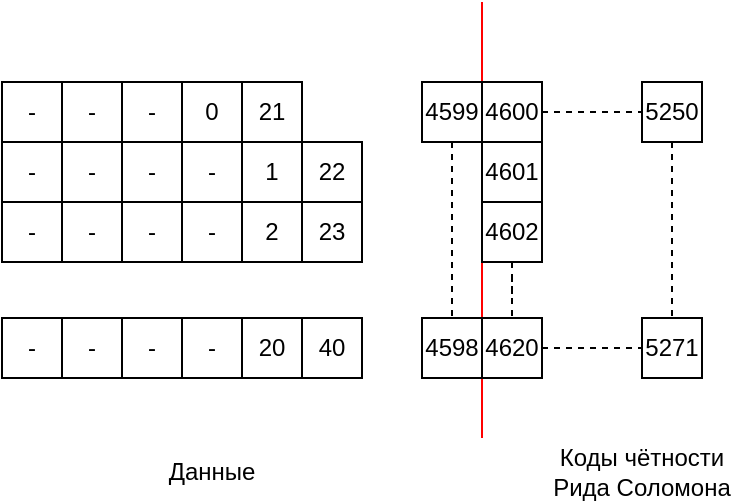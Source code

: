 <mxfile version="12.9.14" type="device"><diagram id="M-ucISGMPnnlG2OR0VSD" name="Page-1"><mxGraphModel dx="1187" dy="683" grid="1" gridSize="10" guides="1" tooltips="1" connect="1" arrows="1" fold="1" page="1" pageScale="1" pageWidth="850" pageHeight="1100" math="0" shadow="0"><root><mxCell id="0"/><mxCell id="1" parent="0"/><mxCell id="x2oLBeXwsM0hs7OHHM4E-9" value="0" style="rounded=0;whiteSpace=wrap;html=1;gradientColor=#ffffff;" parent="1" vertex="1"><mxGeometry x="470" y="60" width="30" height="30" as="geometry"/></mxCell><mxCell id="x2oLBeXwsM0hs7OHHM4E-10" value="1" style="rounded=0;whiteSpace=wrap;html=1;gradientColor=#ffffff;" parent="1" vertex="1"><mxGeometry x="500" y="90" width="30" height="30" as="geometry"/></mxCell><mxCell id="x2oLBeXwsM0hs7OHHM4E-11" value="2" style="rounded=0;whiteSpace=wrap;html=1;gradientColor=#ffffff;" parent="1" vertex="1"><mxGeometry x="500" y="120" width="30" height="30" as="geometry"/></mxCell><mxCell id="x2oLBeXwsM0hs7OHHM4E-12" value="20" style="rounded=0;whiteSpace=wrap;html=1;gradientColor=#ffffff;" parent="1" vertex="1"><mxGeometry x="500" y="178" width="30" height="30" as="geometry"/></mxCell><mxCell id="ylkb3MzLpBoBh7SEZ6hc-1" value="21" style="rounded=0;whiteSpace=wrap;html=1;gradientColor=#ffffff;" vertex="1" parent="1"><mxGeometry x="500" y="60" width="30" height="30" as="geometry"/></mxCell><mxCell id="ylkb3MzLpBoBh7SEZ6hc-2" value="22" style="rounded=0;whiteSpace=wrap;html=1;gradientColor=#ffffff;" vertex="1" parent="1"><mxGeometry x="530" y="90" width="30" height="30" as="geometry"/></mxCell><mxCell id="ylkb3MzLpBoBh7SEZ6hc-3" value="23" style="rounded=0;whiteSpace=wrap;html=1;gradientColor=#ffffff;" vertex="1" parent="1"><mxGeometry x="530" y="120" width="30" height="30" as="geometry"/></mxCell><mxCell id="ylkb3MzLpBoBh7SEZ6hc-4" value="40" style="rounded=0;whiteSpace=wrap;html=1;gradientColor=#ffffff;" vertex="1" parent="1"><mxGeometry x="530" y="178" width="30" height="30" as="geometry"/></mxCell><mxCell id="ylkb3MzLpBoBh7SEZ6hc-5" value="-" style="rounded=0;whiteSpace=wrap;html=1;gradientColor=#ffffff;" vertex="1" parent="1"><mxGeometry x="440" y="60" width="30" height="30" as="geometry"/></mxCell><mxCell id="ylkb3MzLpBoBh7SEZ6hc-8" value="-" style="rounded=0;whiteSpace=wrap;html=1;gradientColor=#ffffff;" vertex="1" parent="1"><mxGeometry x="410" y="60" width="30" height="30" as="geometry"/></mxCell><mxCell id="ylkb3MzLpBoBh7SEZ6hc-9" value="-" style="rounded=0;whiteSpace=wrap;html=1;gradientColor=#ffffff;" vertex="1" parent="1"><mxGeometry x="380" y="60" width="30" height="30" as="geometry"/></mxCell><mxCell id="ylkb3MzLpBoBh7SEZ6hc-10" value="-" style="rounded=0;whiteSpace=wrap;html=1;gradientColor=#ffffff;" vertex="1" parent="1"><mxGeometry x="470" y="90" width="30" height="30" as="geometry"/></mxCell><mxCell id="ylkb3MzLpBoBh7SEZ6hc-11" value="-" style="rounded=0;whiteSpace=wrap;html=1;gradientColor=#ffffff;" vertex="1" parent="1"><mxGeometry x="440" y="90" width="30" height="30" as="geometry"/></mxCell><mxCell id="ylkb3MzLpBoBh7SEZ6hc-12" value="-" style="rounded=0;whiteSpace=wrap;html=1;gradientColor=#ffffff;" vertex="1" parent="1"><mxGeometry x="410" y="90" width="30" height="30" as="geometry"/></mxCell><mxCell id="ylkb3MzLpBoBh7SEZ6hc-13" value="-" style="rounded=0;whiteSpace=wrap;html=1;gradientColor=#ffffff;" vertex="1" parent="1"><mxGeometry x="380" y="90" width="30" height="30" as="geometry"/></mxCell><mxCell id="ylkb3MzLpBoBh7SEZ6hc-14" value="-" style="rounded=0;whiteSpace=wrap;html=1;gradientColor=#ffffff;" vertex="1" parent="1"><mxGeometry x="470" y="120" width="30" height="30" as="geometry"/></mxCell><mxCell id="ylkb3MzLpBoBh7SEZ6hc-15" value="-" style="rounded=0;whiteSpace=wrap;html=1;gradientColor=#ffffff;" vertex="1" parent="1"><mxGeometry x="440" y="120" width="30" height="30" as="geometry"/></mxCell><mxCell id="ylkb3MzLpBoBh7SEZ6hc-16" value="-" style="rounded=0;whiteSpace=wrap;html=1;gradientColor=#ffffff;" vertex="1" parent="1"><mxGeometry x="410" y="120" width="30" height="30" as="geometry"/></mxCell><mxCell id="ylkb3MzLpBoBh7SEZ6hc-17" value="-" style="rounded=0;whiteSpace=wrap;html=1;gradientColor=#ffffff;" vertex="1" parent="1"><mxGeometry x="380" y="120" width="30" height="30" as="geometry"/></mxCell><mxCell id="ylkb3MzLpBoBh7SEZ6hc-18" value="-" style="rounded=0;whiteSpace=wrap;html=1;gradientColor=#ffffff;" vertex="1" parent="1"><mxGeometry x="470" y="178" width="30" height="30" as="geometry"/></mxCell><mxCell id="ylkb3MzLpBoBh7SEZ6hc-19" value="-" style="rounded=0;whiteSpace=wrap;html=1;gradientColor=#ffffff;" vertex="1" parent="1"><mxGeometry x="440" y="178" width="30" height="30" as="geometry"/></mxCell><mxCell id="ylkb3MzLpBoBh7SEZ6hc-20" value="-" style="rounded=0;whiteSpace=wrap;html=1;gradientColor=#ffffff;" vertex="1" parent="1"><mxGeometry x="410" y="178" width="30" height="30" as="geometry"/></mxCell><mxCell id="ylkb3MzLpBoBh7SEZ6hc-21" value="-" style="rounded=0;whiteSpace=wrap;html=1;gradientColor=#ffffff;" vertex="1" parent="1"><mxGeometry x="380" y="178" width="30" height="30" as="geometry"/></mxCell><mxCell id="ylkb3MzLpBoBh7SEZ6hc-25" style="edgeStyle=orthogonalEdgeStyle;rounded=0;orthogonalLoop=1;jettySize=auto;html=1;entryX=0.5;entryY=0;entryDx=0;entryDy=0;endArrow=none;endFill=0;dashed=1;" edge="1" parent="1" source="ylkb3MzLpBoBh7SEZ6hc-22" target="ylkb3MzLpBoBh7SEZ6hc-23"><mxGeometry relative="1" as="geometry"/></mxCell><mxCell id="ylkb3MzLpBoBh7SEZ6hc-22" value="4599" style="rounded=0;whiteSpace=wrap;html=1;gradientColor=#ffffff;" vertex="1" parent="1"><mxGeometry x="590" y="60" width="30" height="30" as="geometry"/></mxCell><mxCell id="ylkb3MzLpBoBh7SEZ6hc-23" value="4598" style="rounded=0;whiteSpace=wrap;html=1;gradientColor=#ffffff;" vertex="1" parent="1"><mxGeometry x="590" y="178" width="30" height="30" as="geometry"/></mxCell><mxCell id="ylkb3MzLpBoBh7SEZ6hc-26" value="" style="endArrow=none;html=1;strokeColor=#FF0000;" edge="1" parent="1"><mxGeometry width="50" height="50" relative="1" as="geometry"><mxPoint x="620" y="238" as="sourcePoint"/><mxPoint x="620" y="20" as="targetPoint"/></mxGeometry></mxCell><mxCell id="ylkb3MzLpBoBh7SEZ6hc-34" style="edgeStyle=orthogonalEdgeStyle;rounded=0;orthogonalLoop=1;jettySize=auto;html=1;entryX=0;entryY=0.5;entryDx=0;entryDy=0;dashed=1;endArrow=none;endFill=0;strokeColor=#000000;" edge="1" parent="1" source="ylkb3MzLpBoBh7SEZ6hc-27" target="ylkb3MzLpBoBh7SEZ6hc-32"><mxGeometry relative="1" as="geometry"/></mxCell><mxCell id="ylkb3MzLpBoBh7SEZ6hc-27" value="4600" style="rounded=0;whiteSpace=wrap;html=1;gradientColor=#ffffff;" vertex="1" parent="1"><mxGeometry x="620" y="60" width="30" height="30" as="geometry"/></mxCell><mxCell id="ylkb3MzLpBoBh7SEZ6hc-28" value="4601" style="rounded=0;whiteSpace=wrap;html=1;gradientColor=#ffffff;" vertex="1" parent="1"><mxGeometry x="620" y="90" width="30" height="30" as="geometry"/></mxCell><mxCell id="ylkb3MzLpBoBh7SEZ6hc-31" style="edgeStyle=orthogonalEdgeStyle;rounded=0;orthogonalLoop=1;jettySize=auto;html=1;entryX=0;entryY=0.5;entryDx=0;entryDy=0;endArrow=none;endFill=0;strokeColor=#000000;dashed=1;" edge="1" parent="1" source="ylkb3MzLpBoBh7SEZ6hc-29" target="ylkb3MzLpBoBh7SEZ6hc-30"><mxGeometry relative="1" as="geometry"/></mxCell><mxCell id="ylkb3MzLpBoBh7SEZ6hc-29" value="4620" style="rounded=0;whiteSpace=wrap;html=1;gradientColor=#ffffff;" vertex="1" parent="1"><mxGeometry x="620" y="178" width="30" height="30" as="geometry"/></mxCell><mxCell id="ylkb3MzLpBoBh7SEZ6hc-30" value="5271" style="rounded=0;whiteSpace=wrap;html=1;gradientColor=#ffffff;" vertex="1" parent="1"><mxGeometry x="700" y="178" width="30" height="30" as="geometry"/></mxCell><mxCell id="ylkb3MzLpBoBh7SEZ6hc-33" style="edgeStyle=orthogonalEdgeStyle;rounded=0;orthogonalLoop=1;jettySize=auto;html=1;entryX=0.5;entryY=0;entryDx=0;entryDy=0;dashed=1;endArrow=none;endFill=0;strokeColor=#000000;" edge="1" parent="1" source="ylkb3MzLpBoBh7SEZ6hc-32" target="ylkb3MzLpBoBh7SEZ6hc-30"><mxGeometry relative="1" as="geometry"/></mxCell><mxCell id="ylkb3MzLpBoBh7SEZ6hc-32" value="5250" style="rounded=0;whiteSpace=wrap;html=1;gradientColor=#ffffff;" vertex="1" parent="1"><mxGeometry x="700" y="60" width="30" height="30" as="geometry"/></mxCell><mxCell id="ylkb3MzLpBoBh7SEZ6hc-37" style="edgeStyle=orthogonalEdgeStyle;rounded=0;orthogonalLoop=1;jettySize=auto;html=1;entryX=0.5;entryY=0;entryDx=0;entryDy=0;dashed=1;endArrow=none;endFill=0;strokeColor=#000000;" edge="1" parent="1" source="ylkb3MzLpBoBh7SEZ6hc-36" target="ylkb3MzLpBoBh7SEZ6hc-29"><mxGeometry relative="1" as="geometry"/></mxCell><mxCell id="ylkb3MzLpBoBh7SEZ6hc-36" value="4602" style="rounded=0;whiteSpace=wrap;html=1;gradientColor=#ffffff;" vertex="1" parent="1"><mxGeometry x="620" y="120" width="30" height="30" as="geometry"/></mxCell><mxCell id="ylkb3MzLpBoBh7SEZ6hc-38" value="Коды чётности Рида Соломона" style="text;html=1;strokeColor=none;fillColor=none;align=center;verticalAlign=middle;whiteSpace=wrap;rounded=0;" vertex="1" parent="1"><mxGeometry x="650" y="240" width="100" height="30" as="geometry"/></mxCell><mxCell id="ylkb3MzLpBoBh7SEZ6hc-40" value="Данные" style="text;html=1;strokeColor=none;fillColor=none;align=center;verticalAlign=middle;whiteSpace=wrap;rounded=0;" vertex="1" parent="1"><mxGeometry x="435" y="240" width="100" height="30" as="geometry"/></mxCell></root></mxGraphModel></diagram></mxfile>